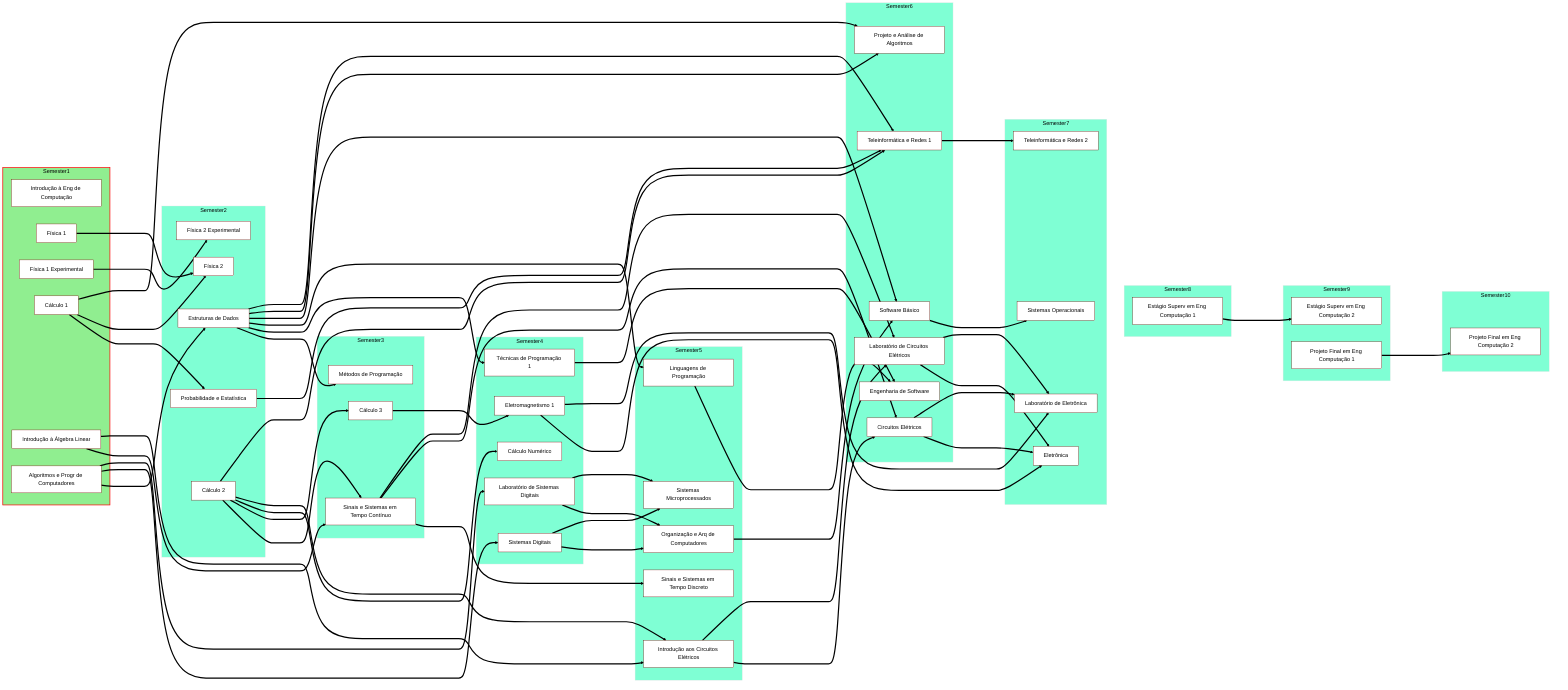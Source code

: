 %%{
  init: {
    'theme': 'base',
    'themeVariables': {
      'primaryColor': '#fff',
      'primaryTextColor': '#000',
      'primaryBorderColor': '#7C0000',
      'lineColor': '#000',
      'secondaryColor': '#006100',
      'tertiaryColor': '#fff',
      'clusterBkg': 'aquamarine'

    },
    "flowchart" : { "curve" : "basis" }
  }
}%%

graph LR;
  subgraph Semester1
    CIC0188["Introdução à Eng de Computação"]
    IFD0171["Física 1"]
    IFD0173["Física 1 Experimental"]
    MAT0025["Cálculo 1"]
    MAT0031["Introdução à Álgebra Linear"]
    CIC0004["Algoritmos e Progr de Computadores"]
  end
  
  subgraph Semester2
    CIC0090["Estruturas de Dados"]
    EST0023["Probabilidade e Estatística"]
    IFD0175["Física 2"]
    IFD0177["Física 2 Experimental"]
    MAT0026["Cálculo 2"]
    
    CIC0004 ====> CIC0090
    MAT0025 ====> EST0023
    IFD0171 ====> IFD0175
    IFD0173 ====> IFD0177
    MAT0025 ====> IFD0175
  end
  
  subgraph Semester3
    CIC0234["Métodos de Programação"]
    ENE0067["Sinais e Sistemas em Tempo Contínuo"]
    MAT0027["Cálculo 3"]
    
    CIC0090 ====> CIC0234
    MAT0026 ====> ENE0067
    MAT0031 ====> ENE0067
    MAT0026 ====> MAT0027
  end
  
  subgraph Semester4
    ENE0177["Eletromagnetismo 1"]
    MAT0053["Cálculo Numérico"]
    CIC0197["Técnicas de Programação 1"]
    ENE0039["Sistemas Digitais"]
    ENE0040["Laboratório de Sistemas Digitais"]
    
    MAT0027 ====> ENE0177
    MAT0026 ====> MAT0053
    CIC0090 ====> CIC0197
    CIC0004 ====> ENE0039
    CIC0004 ====> ENE0040
  end
  
  subgraph Semester5
    CIC0093["Linguagens de Programação"]
    CIC0099["Organização e Arq de Computadores"]
    ENE0066["Introdução aos Circuitos Elétricos"]
    ENE0068["Sinais e Sistemas em Tempo Discreto"]
    ENE0056["Sistemas Microprocessados"]
    
    CIC0090 ====> CIC0093
    ENE0039 ====> CIC0099
    ENE0040 ====> CIC0099
    MAT0026 ====> ENE0066
    MAT0031 ====> ENE0066
    ENE0067 ====> ENE0068
    ENE0039 ====> ENE0056
    ENE0040 ====> ENE0056
  end

  subgraph Semester6
    CIC0104["Software Básico"]
    CIC0090 ====> CIC0104
    CIC0099 ====> CIC0104
    CIC0105["Engenharia de Software"]
    CIC0093 ====> CIC0105
    CIC0197 ====> CIC0105
    CIC0189["Projeto e Análise de Algoritmos"]
    MAT0025 ====> CIC0189
    CIC0090 ====> CIC0189
    CIC0235["Teleinformática e Redes 1"]
    MAT0026 ====> CIC0235
    EST0023 ====> CIC0235
    CIC0090 ====> CIC0235
    ENE0304["Circuitos Elétricos"]
    ENE0066 ====> ENE0304
    ENE0067 ====> ENE0304
    ENE0282["Laboratório de Circuitos Elétricos"]
    ENE0066 ====> ENE0282
    ENE0067 ====> ENE0282
end

subgraph Semester7
    CIC0108["Sistemas Operacionais"]
    CIC0104 ====> CIC0108
    CIC0236["Teleinformática e Redes 2"]
    CIC0235 ====> CIC0236
    ENE0045["Eletrônica"]
    ENE0304 ====> ENE0045
    ENE0282 ====> ENE0045
    ENE0177 ====> ENE0045
    ENE0046["Laboratório de Eletrônica"]
    ENE0304 ====> ENE0046
    ENE0282 ====> ENE0046
    ENE0177 ====> ENE0046
end

subgraph Semester8
    CIC0265["Estágio Superv em Eng Computação 1"]
end

subgraph Semester9
    CIC0266["Estágio Superv em Eng Computação 2"]
    CIC0265 ====> CIC0266
    CIC0267["Projeto Final em Eng Computação 1"]
end

subgraph Semester10
    CIC0268["Projeto Final em Eng Computação 2"]
    CIC0267 ====> CIC0268
end

Semester1 ~~~ Semester2
Semester2 ~~~ Semester3
Semester3 ~~~ Semester4
Semester4 ~~~ Semester5
Semester5 ~~~~~~~~ Semester6
Semester6 ~~~ Semester7
Semester7 ~~~ Semester8
Semester8 ~~~ Semester9
Semester9 ~~~ Semester10

style Semester1 fill:lightgreen,stroke:#F00,stroke-width:2px